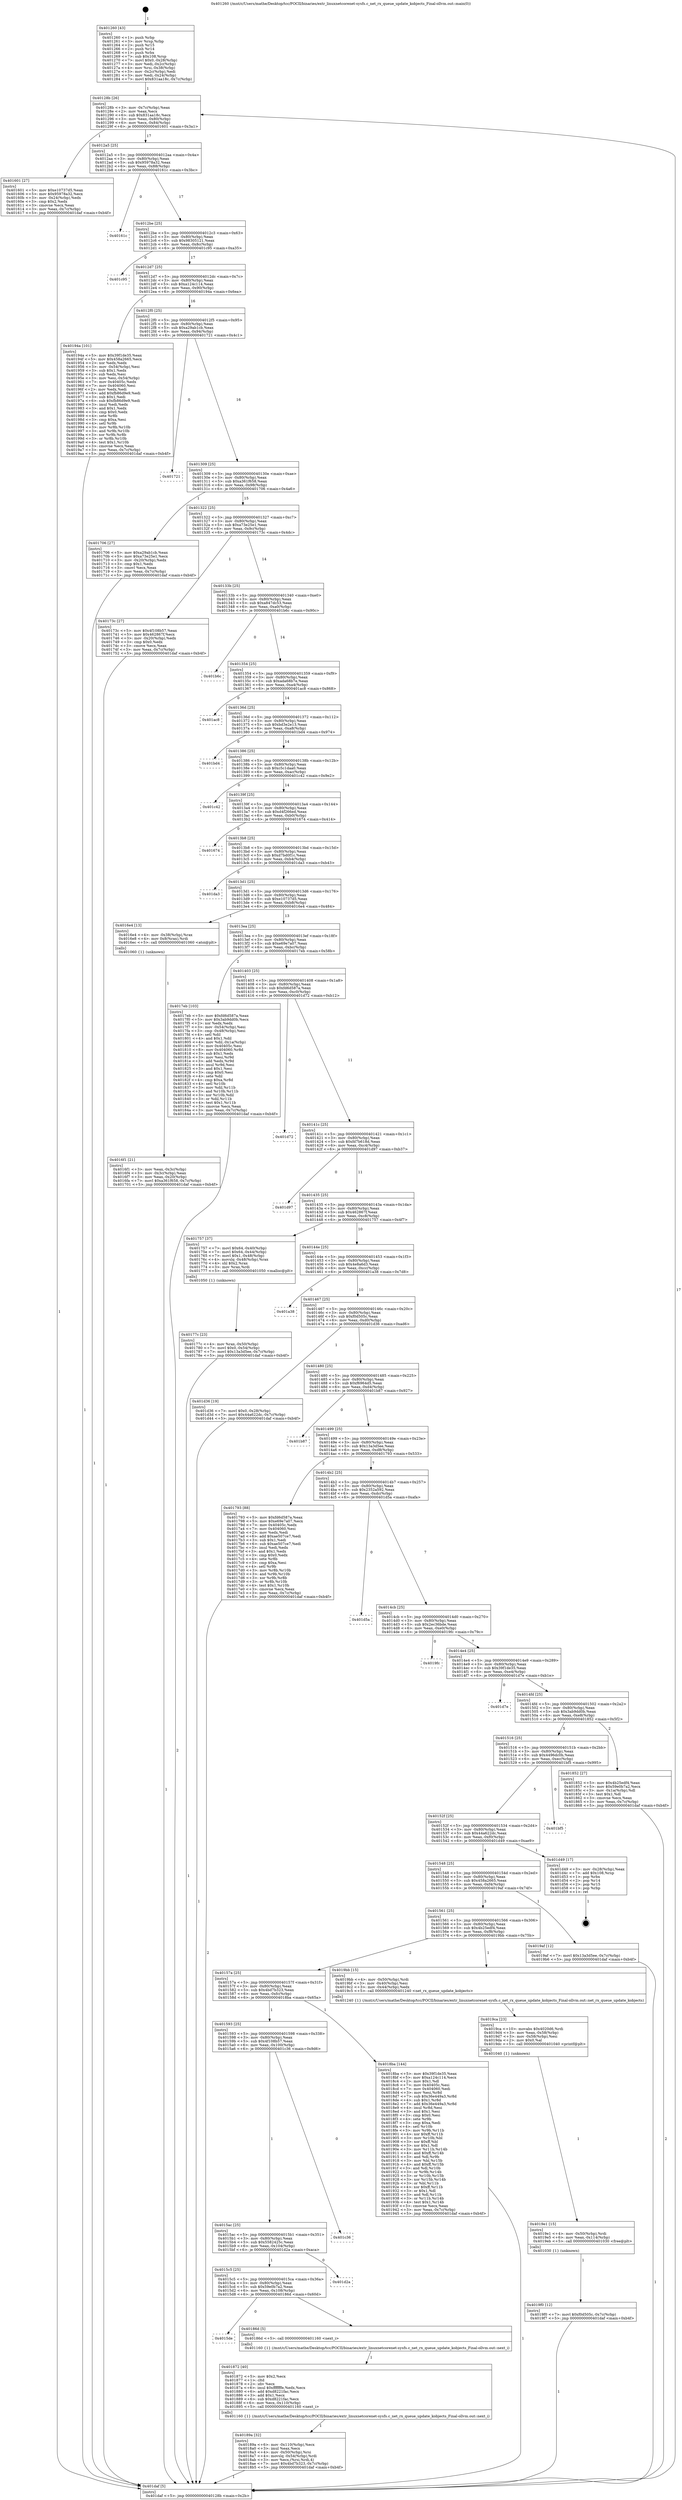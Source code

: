 digraph "0x401260" {
  label = "0x401260 (/mnt/c/Users/mathe/Desktop/tcc/POCII/binaries/extr_linuxnetcorenet-sysfs.c_net_rx_queue_update_kobjects_Final-ollvm.out::main(0))"
  labelloc = "t"
  node[shape=record]

  Entry [label="",width=0.3,height=0.3,shape=circle,fillcolor=black,style=filled]
  "0x40128b" [label="{
     0x40128b [26]\l
     | [instrs]\l
     &nbsp;&nbsp;0x40128b \<+3\>: mov -0x7c(%rbp),%eax\l
     &nbsp;&nbsp;0x40128e \<+2\>: mov %eax,%ecx\l
     &nbsp;&nbsp;0x401290 \<+6\>: sub $0x831aa18c,%ecx\l
     &nbsp;&nbsp;0x401296 \<+3\>: mov %eax,-0x80(%rbp)\l
     &nbsp;&nbsp;0x401299 \<+6\>: mov %ecx,-0x84(%rbp)\l
     &nbsp;&nbsp;0x40129f \<+6\>: je 0000000000401601 \<main+0x3a1\>\l
  }"]
  "0x401601" [label="{
     0x401601 [27]\l
     | [instrs]\l
     &nbsp;&nbsp;0x401601 \<+5\>: mov $0xe10737d5,%eax\l
     &nbsp;&nbsp;0x401606 \<+5\>: mov $0x95978a32,%ecx\l
     &nbsp;&nbsp;0x40160b \<+3\>: mov -0x24(%rbp),%edx\l
     &nbsp;&nbsp;0x40160e \<+3\>: cmp $0x2,%edx\l
     &nbsp;&nbsp;0x401611 \<+3\>: cmovne %ecx,%eax\l
     &nbsp;&nbsp;0x401614 \<+3\>: mov %eax,-0x7c(%rbp)\l
     &nbsp;&nbsp;0x401617 \<+5\>: jmp 0000000000401daf \<main+0xb4f\>\l
  }"]
  "0x4012a5" [label="{
     0x4012a5 [25]\l
     | [instrs]\l
     &nbsp;&nbsp;0x4012a5 \<+5\>: jmp 00000000004012aa \<main+0x4a\>\l
     &nbsp;&nbsp;0x4012aa \<+3\>: mov -0x80(%rbp),%eax\l
     &nbsp;&nbsp;0x4012ad \<+5\>: sub $0x95978a32,%eax\l
     &nbsp;&nbsp;0x4012b2 \<+6\>: mov %eax,-0x88(%rbp)\l
     &nbsp;&nbsp;0x4012b8 \<+6\>: je 000000000040161c \<main+0x3bc\>\l
  }"]
  "0x401daf" [label="{
     0x401daf [5]\l
     | [instrs]\l
     &nbsp;&nbsp;0x401daf \<+5\>: jmp 000000000040128b \<main+0x2b\>\l
  }"]
  "0x401260" [label="{
     0x401260 [43]\l
     | [instrs]\l
     &nbsp;&nbsp;0x401260 \<+1\>: push %rbp\l
     &nbsp;&nbsp;0x401261 \<+3\>: mov %rsp,%rbp\l
     &nbsp;&nbsp;0x401264 \<+2\>: push %r15\l
     &nbsp;&nbsp;0x401266 \<+2\>: push %r14\l
     &nbsp;&nbsp;0x401268 \<+1\>: push %rbx\l
     &nbsp;&nbsp;0x401269 \<+7\>: sub $0x108,%rsp\l
     &nbsp;&nbsp;0x401270 \<+7\>: movl $0x0,-0x28(%rbp)\l
     &nbsp;&nbsp;0x401277 \<+3\>: mov %edi,-0x2c(%rbp)\l
     &nbsp;&nbsp;0x40127a \<+4\>: mov %rsi,-0x38(%rbp)\l
     &nbsp;&nbsp;0x40127e \<+3\>: mov -0x2c(%rbp),%edi\l
     &nbsp;&nbsp;0x401281 \<+3\>: mov %edi,-0x24(%rbp)\l
     &nbsp;&nbsp;0x401284 \<+7\>: movl $0x831aa18c,-0x7c(%rbp)\l
  }"]
  Exit [label="",width=0.3,height=0.3,shape=circle,fillcolor=black,style=filled,peripheries=2]
  "0x40161c" [label="{
     0x40161c\l
  }", style=dashed]
  "0x4012be" [label="{
     0x4012be [25]\l
     | [instrs]\l
     &nbsp;&nbsp;0x4012be \<+5\>: jmp 00000000004012c3 \<main+0x63\>\l
     &nbsp;&nbsp;0x4012c3 \<+3\>: mov -0x80(%rbp),%eax\l
     &nbsp;&nbsp;0x4012c6 \<+5\>: sub $0x98305121,%eax\l
     &nbsp;&nbsp;0x4012cb \<+6\>: mov %eax,-0x8c(%rbp)\l
     &nbsp;&nbsp;0x4012d1 \<+6\>: je 0000000000401c95 \<main+0xa35\>\l
  }"]
  "0x4019f0" [label="{
     0x4019f0 [12]\l
     | [instrs]\l
     &nbsp;&nbsp;0x4019f0 \<+7\>: movl $0xf0d505c,-0x7c(%rbp)\l
     &nbsp;&nbsp;0x4019f7 \<+5\>: jmp 0000000000401daf \<main+0xb4f\>\l
  }"]
  "0x401c95" [label="{
     0x401c95\l
  }", style=dashed]
  "0x4012d7" [label="{
     0x4012d7 [25]\l
     | [instrs]\l
     &nbsp;&nbsp;0x4012d7 \<+5\>: jmp 00000000004012dc \<main+0x7c\>\l
     &nbsp;&nbsp;0x4012dc \<+3\>: mov -0x80(%rbp),%eax\l
     &nbsp;&nbsp;0x4012df \<+5\>: sub $0xa124c114,%eax\l
     &nbsp;&nbsp;0x4012e4 \<+6\>: mov %eax,-0x90(%rbp)\l
     &nbsp;&nbsp;0x4012ea \<+6\>: je 000000000040194a \<main+0x6ea\>\l
  }"]
  "0x4019e1" [label="{
     0x4019e1 [15]\l
     | [instrs]\l
     &nbsp;&nbsp;0x4019e1 \<+4\>: mov -0x50(%rbp),%rdi\l
     &nbsp;&nbsp;0x4019e5 \<+6\>: mov %eax,-0x114(%rbp)\l
     &nbsp;&nbsp;0x4019eb \<+5\>: call 0000000000401030 \<free@plt\>\l
     | [calls]\l
     &nbsp;&nbsp;0x401030 \{1\} (unknown)\l
  }"]
  "0x40194a" [label="{
     0x40194a [101]\l
     | [instrs]\l
     &nbsp;&nbsp;0x40194a \<+5\>: mov $0x39f1de35,%eax\l
     &nbsp;&nbsp;0x40194f \<+5\>: mov $0x458a2665,%ecx\l
     &nbsp;&nbsp;0x401954 \<+2\>: xor %edx,%edx\l
     &nbsp;&nbsp;0x401956 \<+3\>: mov -0x54(%rbp),%esi\l
     &nbsp;&nbsp;0x401959 \<+3\>: sub $0x1,%edx\l
     &nbsp;&nbsp;0x40195c \<+2\>: sub %edx,%esi\l
     &nbsp;&nbsp;0x40195e \<+3\>: mov %esi,-0x54(%rbp)\l
     &nbsp;&nbsp;0x401961 \<+7\>: mov 0x40405c,%edx\l
     &nbsp;&nbsp;0x401968 \<+7\>: mov 0x404060,%esi\l
     &nbsp;&nbsp;0x40196f \<+2\>: mov %edx,%edi\l
     &nbsp;&nbsp;0x401971 \<+6\>: add $0xfb86d9e9,%edi\l
     &nbsp;&nbsp;0x401977 \<+3\>: sub $0x1,%edi\l
     &nbsp;&nbsp;0x40197a \<+6\>: sub $0xfb86d9e9,%edi\l
     &nbsp;&nbsp;0x401980 \<+3\>: imul %edi,%edx\l
     &nbsp;&nbsp;0x401983 \<+3\>: and $0x1,%edx\l
     &nbsp;&nbsp;0x401986 \<+3\>: cmp $0x0,%edx\l
     &nbsp;&nbsp;0x401989 \<+4\>: sete %r8b\l
     &nbsp;&nbsp;0x40198d \<+3\>: cmp $0xa,%esi\l
     &nbsp;&nbsp;0x401990 \<+4\>: setl %r9b\l
     &nbsp;&nbsp;0x401994 \<+3\>: mov %r8b,%r10b\l
     &nbsp;&nbsp;0x401997 \<+3\>: and %r9b,%r10b\l
     &nbsp;&nbsp;0x40199a \<+3\>: xor %r9b,%r8b\l
     &nbsp;&nbsp;0x40199d \<+3\>: or %r8b,%r10b\l
     &nbsp;&nbsp;0x4019a0 \<+4\>: test $0x1,%r10b\l
     &nbsp;&nbsp;0x4019a4 \<+3\>: cmovne %ecx,%eax\l
     &nbsp;&nbsp;0x4019a7 \<+3\>: mov %eax,-0x7c(%rbp)\l
     &nbsp;&nbsp;0x4019aa \<+5\>: jmp 0000000000401daf \<main+0xb4f\>\l
  }"]
  "0x4012f0" [label="{
     0x4012f0 [25]\l
     | [instrs]\l
     &nbsp;&nbsp;0x4012f0 \<+5\>: jmp 00000000004012f5 \<main+0x95\>\l
     &nbsp;&nbsp;0x4012f5 \<+3\>: mov -0x80(%rbp),%eax\l
     &nbsp;&nbsp;0x4012f8 \<+5\>: sub $0xa29ab1cb,%eax\l
     &nbsp;&nbsp;0x4012fd \<+6\>: mov %eax,-0x94(%rbp)\l
     &nbsp;&nbsp;0x401303 \<+6\>: je 0000000000401721 \<main+0x4c1\>\l
  }"]
  "0x4019ca" [label="{
     0x4019ca [23]\l
     | [instrs]\l
     &nbsp;&nbsp;0x4019ca \<+10\>: movabs $0x4020d6,%rdi\l
     &nbsp;&nbsp;0x4019d4 \<+3\>: mov %eax,-0x58(%rbp)\l
     &nbsp;&nbsp;0x4019d7 \<+3\>: mov -0x58(%rbp),%esi\l
     &nbsp;&nbsp;0x4019da \<+2\>: mov $0x0,%al\l
     &nbsp;&nbsp;0x4019dc \<+5\>: call 0000000000401040 \<printf@plt\>\l
     | [calls]\l
     &nbsp;&nbsp;0x401040 \{1\} (unknown)\l
  }"]
  "0x401721" [label="{
     0x401721\l
  }", style=dashed]
  "0x401309" [label="{
     0x401309 [25]\l
     | [instrs]\l
     &nbsp;&nbsp;0x401309 \<+5\>: jmp 000000000040130e \<main+0xae\>\l
     &nbsp;&nbsp;0x40130e \<+3\>: mov -0x80(%rbp),%eax\l
     &nbsp;&nbsp;0x401311 \<+5\>: sub $0xa361f658,%eax\l
     &nbsp;&nbsp;0x401316 \<+6\>: mov %eax,-0x98(%rbp)\l
     &nbsp;&nbsp;0x40131c \<+6\>: je 0000000000401706 \<main+0x4a6\>\l
  }"]
  "0x40189a" [label="{
     0x40189a [32]\l
     | [instrs]\l
     &nbsp;&nbsp;0x40189a \<+6\>: mov -0x110(%rbp),%ecx\l
     &nbsp;&nbsp;0x4018a0 \<+3\>: imul %eax,%ecx\l
     &nbsp;&nbsp;0x4018a3 \<+4\>: mov -0x50(%rbp),%rsi\l
     &nbsp;&nbsp;0x4018a7 \<+4\>: movslq -0x54(%rbp),%rdi\l
     &nbsp;&nbsp;0x4018ab \<+3\>: mov %ecx,(%rsi,%rdi,4)\l
     &nbsp;&nbsp;0x4018ae \<+7\>: movl $0x4bd7b323,-0x7c(%rbp)\l
     &nbsp;&nbsp;0x4018b5 \<+5\>: jmp 0000000000401daf \<main+0xb4f\>\l
  }"]
  "0x401706" [label="{
     0x401706 [27]\l
     | [instrs]\l
     &nbsp;&nbsp;0x401706 \<+5\>: mov $0xa29ab1cb,%eax\l
     &nbsp;&nbsp;0x40170b \<+5\>: mov $0xa73e25e1,%ecx\l
     &nbsp;&nbsp;0x401710 \<+3\>: mov -0x20(%rbp),%edx\l
     &nbsp;&nbsp;0x401713 \<+3\>: cmp $0x1,%edx\l
     &nbsp;&nbsp;0x401716 \<+3\>: cmovl %ecx,%eax\l
     &nbsp;&nbsp;0x401719 \<+3\>: mov %eax,-0x7c(%rbp)\l
     &nbsp;&nbsp;0x40171c \<+5\>: jmp 0000000000401daf \<main+0xb4f\>\l
  }"]
  "0x401322" [label="{
     0x401322 [25]\l
     | [instrs]\l
     &nbsp;&nbsp;0x401322 \<+5\>: jmp 0000000000401327 \<main+0xc7\>\l
     &nbsp;&nbsp;0x401327 \<+3\>: mov -0x80(%rbp),%eax\l
     &nbsp;&nbsp;0x40132a \<+5\>: sub $0xa73e25e1,%eax\l
     &nbsp;&nbsp;0x40132f \<+6\>: mov %eax,-0x9c(%rbp)\l
     &nbsp;&nbsp;0x401335 \<+6\>: je 000000000040173c \<main+0x4dc\>\l
  }"]
  "0x401872" [label="{
     0x401872 [40]\l
     | [instrs]\l
     &nbsp;&nbsp;0x401872 \<+5\>: mov $0x2,%ecx\l
     &nbsp;&nbsp;0x401877 \<+1\>: cltd\l
     &nbsp;&nbsp;0x401878 \<+2\>: idiv %ecx\l
     &nbsp;&nbsp;0x40187a \<+6\>: imul $0xfffffffe,%edx,%ecx\l
     &nbsp;&nbsp;0x401880 \<+6\>: add $0xd8221fac,%ecx\l
     &nbsp;&nbsp;0x401886 \<+3\>: add $0x1,%ecx\l
     &nbsp;&nbsp;0x401889 \<+6\>: sub $0xd8221fac,%ecx\l
     &nbsp;&nbsp;0x40188f \<+6\>: mov %ecx,-0x110(%rbp)\l
     &nbsp;&nbsp;0x401895 \<+5\>: call 0000000000401160 \<next_i\>\l
     | [calls]\l
     &nbsp;&nbsp;0x401160 \{1\} (/mnt/c/Users/mathe/Desktop/tcc/POCII/binaries/extr_linuxnetcorenet-sysfs.c_net_rx_queue_update_kobjects_Final-ollvm.out::next_i)\l
  }"]
  "0x40173c" [label="{
     0x40173c [27]\l
     | [instrs]\l
     &nbsp;&nbsp;0x40173c \<+5\>: mov $0x4f108b57,%eax\l
     &nbsp;&nbsp;0x401741 \<+5\>: mov $0x462867f,%ecx\l
     &nbsp;&nbsp;0x401746 \<+3\>: mov -0x20(%rbp),%edx\l
     &nbsp;&nbsp;0x401749 \<+3\>: cmp $0x0,%edx\l
     &nbsp;&nbsp;0x40174c \<+3\>: cmove %ecx,%eax\l
     &nbsp;&nbsp;0x40174f \<+3\>: mov %eax,-0x7c(%rbp)\l
     &nbsp;&nbsp;0x401752 \<+5\>: jmp 0000000000401daf \<main+0xb4f\>\l
  }"]
  "0x40133b" [label="{
     0x40133b [25]\l
     | [instrs]\l
     &nbsp;&nbsp;0x40133b \<+5\>: jmp 0000000000401340 \<main+0xe0\>\l
     &nbsp;&nbsp;0x401340 \<+3\>: mov -0x80(%rbp),%eax\l
     &nbsp;&nbsp;0x401343 \<+5\>: sub $0xa847dc53,%eax\l
     &nbsp;&nbsp;0x401348 \<+6\>: mov %eax,-0xa0(%rbp)\l
     &nbsp;&nbsp;0x40134e \<+6\>: je 0000000000401b6c \<main+0x90c\>\l
  }"]
  "0x4015de" [label="{
     0x4015de\l
  }", style=dashed]
  "0x401b6c" [label="{
     0x401b6c\l
  }", style=dashed]
  "0x401354" [label="{
     0x401354 [25]\l
     | [instrs]\l
     &nbsp;&nbsp;0x401354 \<+5\>: jmp 0000000000401359 \<main+0xf9\>\l
     &nbsp;&nbsp;0x401359 \<+3\>: mov -0x80(%rbp),%eax\l
     &nbsp;&nbsp;0x40135c \<+5\>: sub $0xada68b7e,%eax\l
     &nbsp;&nbsp;0x401361 \<+6\>: mov %eax,-0xa4(%rbp)\l
     &nbsp;&nbsp;0x401367 \<+6\>: je 0000000000401ac8 \<main+0x868\>\l
  }"]
  "0x40186d" [label="{
     0x40186d [5]\l
     | [instrs]\l
     &nbsp;&nbsp;0x40186d \<+5\>: call 0000000000401160 \<next_i\>\l
     | [calls]\l
     &nbsp;&nbsp;0x401160 \{1\} (/mnt/c/Users/mathe/Desktop/tcc/POCII/binaries/extr_linuxnetcorenet-sysfs.c_net_rx_queue_update_kobjects_Final-ollvm.out::next_i)\l
  }"]
  "0x401ac8" [label="{
     0x401ac8\l
  }", style=dashed]
  "0x40136d" [label="{
     0x40136d [25]\l
     | [instrs]\l
     &nbsp;&nbsp;0x40136d \<+5\>: jmp 0000000000401372 \<main+0x112\>\l
     &nbsp;&nbsp;0x401372 \<+3\>: mov -0x80(%rbp),%eax\l
     &nbsp;&nbsp;0x401375 \<+5\>: sub $0xbd3e2e13,%eax\l
     &nbsp;&nbsp;0x40137a \<+6\>: mov %eax,-0xa8(%rbp)\l
     &nbsp;&nbsp;0x401380 \<+6\>: je 0000000000401bd4 \<main+0x974\>\l
  }"]
  "0x4015c5" [label="{
     0x4015c5 [25]\l
     | [instrs]\l
     &nbsp;&nbsp;0x4015c5 \<+5\>: jmp 00000000004015ca \<main+0x36a\>\l
     &nbsp;&nbsp;0x4015ca \<+3\>: mov -0x80(%rbp),%eax\l
     &nbsp;&nbsp;0x4015cd \<+5\>: sub $0x59e0b7a2,%eax\l
     &nbsp;&nbsp;0x4015d2 \<+6\>: mov %eax,-0x108(%rbp)\l
     &nbsp;&nbsp;0x4015d8 \<+6\>: je 000000000040186d \<main+0x60d\>\l
  }"]
  "0x401bd4" [label="{
     0x401bd4\l
  }", style=dashed]
  "0x401386" [label="{
     0x401386 [25]\l
     | [instrs]\l
     &nbsp;&nbsp;0x401386 \<+5\>: jmp 000000000040138b \<main+0x12b\>\l
     &nbsp;&nbsp;0x40138b \<+3\>: mov -0x80(%rbp),%eax\l
     &nbsp;&nbsp;0x40138e \<+5\>: sub $0xc5c1daa0,%eax\l
     &nbsp;&nbsp;0x401393 \<+6\>: mov %eax,-0xac(%rbp)\l
     &nbsp;&nbsp;0x401399 \<+6\>: je 0000000000401c42 \<main+0x9e2\>\l
  }"]
  "0x401d2a" [label="{
     0x401d2a\l
  }", style=dashed]
  "0x401c42" [label="{
     0x401c42\l
  }", style=dashed]
  "0x40139f" [label="{
     0x40139f [25]\l
     | [instrs]\l
     &nbsp;&nbsp;0x40139f \<+5\>: jmp 00000000004013a4 \<main+0x144\>\l
     &nbsp;&nbsp;0x4013a4 \<+3\>: mov -0x80(%rbp),%eax\l
     &nbsp;&nbsp;0x4013a7 \<+5\>: sub $0xd4f266ed,%eax\l
     &nbsp;&nbsp;0x4013ac \<+6\>: mov %eax,-0xb0(%rbp)\l
     &nbsp;&nbsp;0x4013b2 \<+6\>: je 0000000000401674 \<main+0x414\>\l
  }"]
  "0x4015ac" [label="{
     0x4015ac [25]\l
     | [instrs]\l
     &nbsp;&nbsp;0x4015ac \<+5\>: jmp 00000000004015b1 \<main+0x351\>\l
     &nbsp;&nbsp;0x4015b1 \<+3\>: mov -0x80(%rbp),%eax\l
     &nbsp;&nbsp;0x4015b4 \<+5\>: sub $0x5582425c,%eax\l
     &nbsp;&nbsp;0x4015b9 \<+6\>: mov %eax,-0x104(%rbp)\l
     &nbsp;&nbsp;0x4015bf \<+6\>: je 0000000000401d2a \<main+0xaca\>\l
  }"]
  "0x401674" [label="{
     0x401674\l
  }", style=dashed]
  "0x4013b8" [label="{
     0x4013b8 [25]\l
     | [instrs]\l
     &nbsp;&nbsp;0x4013b8 \<+5\>: jmp 00000000004013bd \<main+0x15d\>\l
     &nbsp;&nbsp;0x4013bd \<+3\>: mov -0x80(%rbp),%eax\l
     &nbsp;&nbsp;0x4013c0 \<+5\>: sub $0xd7bd0f1c,%eax\l
     &nbsp;&nbsp;0x4013c5 \<+6\>: mov %eax,-0xb4(%rbp)\l
     &nbsp;&nbsp;0x4013cb \<+6\>: je 0000000000401da3 \<main+0xb43\>\l
  }"]
  "0x401c36" [label="{
     0x401c36\l
  }", style=dashed]
  "0x401da3" [label="{
     0x401da3\l
  }", style=dashed]
  "0x4013d1" [label="{
     0x4013d1 [25]\l
     | [instrs]\l
     &nbsp;&nbsp;0x4013d1 \<+5\>: jmp 00000000004013d6 \<main+0x176\>\l
     &nbsp;&nbsp;0x4013d6 \<+3\>: mov -0x80(%rbp),%eax\l
     &nbsp;&nbsp;0x4013d9 \<+5\>: sub $0xe10737d5,%eax\l
     &nbsp;&nbsp;0x4013de \<+6\>: mov %eax,-0xb8(%rbp)\l
     &nbsp;&nbsp;0x4013e4 \<+6\>: je 00000000004016e4 \<main+0x484\>\l
  }"]
  "0x401593" [label="{
     0x401593 [25]\l
     | [instrs]\l
     &nbsp;&nbsp;0x401593 \<+5\>: jmp 0000000000401598 \<main+0x338\>\l
     &nbsp;&nbsp;0x401598 \<+3\>: mov -0x80(%rbp),%eax\l
     &nbsp;&nbsp;0x40159b \<+5\>: sub $0x4f108b57,%eax\l
     &nbsp;&nbsp;0x4015a0 \<+6\>: mov %eax,-0x100(%rbp)\l
     &nbsp;&nbsp;0x4015a6 \<+6\>: je 0000000000401c36 \<main+0x9d6\>\l
  }"]
  "0x4016e4" [label="{
     0x4016e4 [13]\l
     | [instrs]\l
     &nbsp;&nbsp;0x4016e4 \<+4\>: mov -0x38(%rbp),%rax\l
     &nbsp;&nbsp;0x4016e8 \<+4\>: mov 0x8(%rax),%rdi\l
     &nbsp;&nbsp;0x4016ec \<+5\>: call 0000000000401060 \<atoi@plt\>\l
     | [calls]\l
     &nbsp;&nbsp;0x401060 \{1\} (unknown)\l
  }"]
  "0x4013ea" [label="{
     0x4013ea [25]\l
     | [instrs]\l
     &nbsp;&nbsp;0x4013ea \<+5\>: jmp 00000000004013ef \<main+0x18f\>\l
     &nbsp;&nbsp;0x4013ef \<+3\>: mov -0x80(%rbp),%eax\l
     &nbsp;&nbsp;0x4013f2 \<+5\>: sub $0xe69e7a07,%eax\l
     &nbsp;&nbsp;0x4013f7 \<+6\>: mov %eax,-0xbc(%rbp)\l
     &nbsp;&nbsp;0x4013fd \<+6\>: je 00000000004017eb \<main+0x58b\>\l
  }"]
  "0x4016f1" [label="{
     0x4016f1 [21]\l
     | [instrs]\l
     &nbsp;&nbsp;0x4016f1 \<+3\>: mov %eax,-0x3c(%rbp)\l
     &nbsp;&nbsp;0x4016f4 \<+3\>: mov -0x3c(%rbp),%eax\l
     &nbsp;&nbsp;0x4016f7 \<+3\>: mov %eax,-0x20(%rbp)\l
     &nbsp;&nbsp;0x4016fa \<+7\>: movl $0xa361f658,-0x7c(%rbp)\l
     &nbsp;&nbsp;0x401701 \<+5\>: jmp 0000000000401daf \<main+0xb4f\>\l
  }"]
  "0x4018ba" [label="{
     0x4018ba [144]\l
     | [instrs]\l
     &nbsp;&nbsp;0x4018ba \<+5\>: mov $0x39f1de35,%eax\l
     &nbsp;&nbsp;0x4018bf \<+5\>: mov $0xa124c114,%ecx\l
     &nbsp;&nbsp;0x4018c4 \<+2\>: mov $0x1,%dl\l
     &nbsp;&nbsp;0x4018c6 \<+7\>: mov 0x40405c,%esi\l
     &nbsp;&nbsp;0x4018cd \<+7\>: mov 0x404060,%edi\l
     &nbsp;&nbsp;0x4018d4 \<+3\>: mov %esi,%r8d\l
     &nbsp;&nbsp;0x4018d7 \<+7\>: sub $0x36e449a3,%r8d\l
     &nbsp;&nbsp;0x4018de \<+4\>: sub $0x1,%r8d\l
     &nbsp;&nbsp;0x4018e2 \<+7\>: add $0x36e449a3,%r8d\l
     &nbsp;&nbsp;0x4018e9 \<+4\>: imul %r8d,%esi\l
     &nbsp;&nbsp;0x4018ed \<+3\>: and $0x1,%esi\l
     &nbsp;&nbsp;0x4018f0 \<+3\>: cmp $0x0,%esi\l
     &nbsp;&nbsp;0x4018f3 \<+4\>: sete %r9b\l
     &nbsp;&nbsp;0x4018f7 \<+3\>: cmp $0xa,%edi\l
     &nbsp;&nbsp;0x4018fa \<+4\>: setl %r10b\l
     &nbsp;&nbsp;0x4018fe \<+3\>: mov %r9b,%r11b\l
     &nbsp;&nbsp;0x401901 \<+4\>: xor $0xff,%r11b\l
     &nbsp;&nbsp;0x401905 \<+3\>: mov %r10b,%bl\l
     &nbsp;&nbsp;0x401908 \<+3\>: xor $0xff,%bl\l
     &nbsp;&nbsp;0x40190b \<+3\>: xor $0x1,%dl\l
     &nbsp;&nbsp;0x40190e \<+3\>: mov %r11b,%r14b\l
     &nbsp;&nbsp;0x401911 \<+4\>: and $0xff,%r14b\l
     &nbsp;&nbsp;0x401915 \<+3\>: and %dl,%r9b\l
     &nbsp;&nbsp;0x401918 \<+3\>: mov %bl,%r15b\l
     &nbsp;&nbsp;0x40191b \<+4\>: and $0xff,%r15b\l
     &nbsp;&nbsp;0x40191f \<+3\>: and %dl,%r10b\l
     &nbsp;&nbsp;0x401922 \<+3\>: or %r9b,%r14b\l
     &nbsp;&nbsp;0x401925 \<+3\>: or %r10b,%r15b\l
     &nbsp;&nbsp;0x401928 \<+3\>: xor %r15b,%r14b\l
     &nbsp;&nbsp;0x40192b \<+3\>: or %bl,%r11b\l
     &nbsp;&nbsp;0x40192e \<+4\>: xor $0xff,%r11b\l
     &nbsp;&nbsp;0x401932 \<+3\>: or $0x1,%dl\l
     &nbsp;&nbsp;0x401935 \<+3\>: and %dl,%r11b\l
     &nbsp;&nbsp;0x401938 \<+3\>: or %r11b,%r14b\l
     &nbsp;&nbsp;0x40193b \<+4\>: test $0x1,%r14b\l
     &nbsp;&nbsp;0x40193f \<+3\>: cmovne %ecx,%eax\l
     &nbsp;&nbsp;0x401942 \<+3\>: mov %eax,-0x7c(%rbp)\l
     &nbsp;&nbsp;0x401945 \<+5\>: jmp 0000000000401daf \<main+0xb4f\>\l
  }"]
  "0x4017eb" [label="{
     0x4017eb [103]\l
     | [instrs]\l
     &nbsp;&nbsp;0x4017eb \<+5\>: mov $0xfd6d587a,%eax\l
     &nbsp;&nbsp;0x4017f0 \<+5\>: mov $0x3ab9dd0b,%ecx\l
     &nbsp;&nbsp;0x4017f5 \<+2\>: xor %edx,%edx\l
     &nbsp;&nbsp;0x4017f7 \<+3\>: mov -0x54(%rbp),%esi\l
     &nbsp;&nbsp;0x4017fa \<+3\>: cmp -0x48(%rbp),%esi\l
     &nbsp;&nbsp;0x4017fd \<+4\>: setl %dil\l
     &nbsp;&nbsp;0x401801 \<+4\>: and $0x1,%dil\l
     &nbsp;&nbsp;0x401805 \<+4\>: mov %dil,-0x1a(%rbp)\l
     &nbsp;&nbsp;0x401809 \<+7\>: mov 0x40405c,%esi\l
     &nbsp;&nbsp;0x401810 \<+8\>: mov 0x404060,%r8d\l
     &nbsp;&nbsp;0x401818 \<+3\>: sub $0x1,%edx\l
     &nbsp;&nbsp;0x40181b \<+3\>: mov %esi,%r9d\l
     &nbsp;&nbsp;0x40181e \<+3\>: add %edx,%r9d\l
     &nbsp;&nbsp;0x401821 \<+4\>: imul %r9d,%esi\l
     &nbsp;&nbsp;0x401825 \<+3\>: and $0x1,%esi\l
     &nbsp;&nbsp;0x401828 \<+3\>: cmp $0x0,%esi\l
     &nbsp;&nbsp;0x40182b \<+4\>: sete %dil\l
     &nbsp;&nbsp;0x40182f \<+4\>: cmp $0xa,%r8d\l
     &nbsp;&nbsp;0x401833 \<+4\>: setl %r10b\l
     &nbsp;&nbsp;0x401837 \<+3\>: mov %dil,%r11b\l
     &nbsp;&nbsp;0x40183a \<+3\>: and %r10b,%r11b\l
     &nbsp;&nbsp;0x40183d \<+3\>: xor %r10b,%dil\l
     &nbsp;&nbsp;0x401840 \<+3\>: or %dil,%r11b\l
     &nbsp;&nbsp;0x401843 \<+4\>: test $0x1,%r11b\l
     &nbsp;&nbsp;0x401847 \<+3\>: cmovne %ecx,%eax\l
     &nbsp;&nbsp;0x40184a \<+3\>: mov %eax,-0x7c(%rbp)\l
     &nbsp;&nbsp;0x40184d \<+5\>: jmp 0000000000401daf \<main+0xb4f\>\l
  }"]
  "0x401403" [label="{
     0x401403 [25]\l
     | [instrs]\l
     &nbsp;&nbsp;0x401403 \<+5\>: jmp 0000000000401408 \<main+0x1a8\>\l
     &nbsp;&nbsp;0x401408 \<+3\>: mov -0x80(%rbp),%eax\l
     &nbsp;&nbsp;0x40140b \<+5\>: sub $0xfd6d587a,%eax\l
     &nbsp;&nbsp;0x401410 \<+6\>: mov %eax,-0xc0(%rbp)\l
     &nbsp;&nbsp;0x401416 \<+6\>: je 0000000000401d72 \<main+0xb12\>\l
  }"]
  "0x40157a" [label="{
     0x40157a [25]\l
     | [instrs]\l
     &nbsp;&nbsp;0x40157a \<+5\>: jmp 000000000040157f \<main+0x31f\>\l
     &nbsp;&nbsp;0x40157f \<+3\>: mov -0x80(%rbp),%eax\l
     &nbsp;&nbsp;0x401582 \<+5\>: sub $0x4bd7b323,%eax\l
     &nbsp;&nbsp;0x401587 \<+6\>: mov %eax,-0xfc(%rbp)\l
     &nbsp;&nbsp;0x40158d \<+6\>: je 00000000004018ba \<main+0x65a\>\l
  }"]
  "0x401d72" [label="{
     0x401d72\l
  }", style=dashed]
  "0x40141c" [label="{
     0x40141c [25]\l
     | [instrs]\l
     &nbsp;&nbsp;0x40141c \<+5\>: jmp 0000000000401421 \<main+0x1c1\>\l
     &nbsp;&nbsp;0x401421 \<+3\>: mov -0x80(%rbp),%eax\l
     &nbsp;&nbsp;0x401424 \<+5\>: sub $0xfd7b618d,%eax\l
     &nbsp;&nbsp;0x401429 \<+6\>: mov %eax,-0xc4(%rbp)\l
     &nbsp;&nbsp;0x40142f \<+6\>: je 0000000000401d97 \<main+0xb37\>\l
  }"]
  "0x4019bb" [label="{
     0x4019bb [15]\l
     | [instrs]\l
     &nbsp;&nbsp;0x4019bb \<+4\>: mov -0x50(%rbp),%rdi\l
     &nbsp;&nbsp;0x4019bf \<+3\>: mov -0x40(%rbp),%esi\l
     &nbsp;&nbsp;0x4019c2 \<+3\>: mov -0x44(%rbp),%edx\l
     &nbsp;&nbsp;0x4019c5 \<+5\>: call 0000000000401240 \<net_rx_queue_update_kobjects\>\l
     | [calls]\l
     &nbsp;&nbsp;0x401240 \{1\} (/mnt/c/Users/mathe/Desktop/tcc/POCII/binaries/extr_linuxnetcorenet-sysfs.c_net_rx_queue_update_kobjects_Final-ollvm.out::net_rx_queue_update_kobjects)\l
  }"]
  "0x401d97" [label="{
     0x401d97\l
  }", style=dashed]
  "0x401435" [label="{
     0x401435 [25]\l
     | [instrs]\l
     &nbsp;&nbsp;0x401435 \<+5\>: jmp 000000000040143a \<main+0x1da\>\l
     &nbsp;&nbsp;0x40143a \<+3\>: mov -0x80(%rbp),%eax\l
     &nbsp;&nbsp;0x40143d \<+5\>: sub $0x462867f,%eax\l
     &nbsp;&nbsp;0x401442 \<+6\>: mov %eax,-0xc8(%rbp)\l
     &nbsp;&nbsp;0x401448 \<+6\>: je 0000000000401757 \<main+0x4f7\>\l
  }"]
  "0x401561" [label="{
     0x401561 [25]\l
     | [instrs]\l
     &nbsp;&nbsp;0x401561 \<+5\>: jmp 0000000000401566 \<main+0x306\>\l
     &nbsp;&nbsp;0x401566 \<+3\>: mov -0x80(%rbp),%eax\l
     &nbsp;&nbsp;0x401569 \<+5\>: sub $0x4b25edf4,%eax\l
     &nbsp;&nbsp;0x40156e \<+6\>: mov %eax,-0xf8(%rbp)\l
     &nbsp;&nbsp;0x401574 \<+6\>: je 00000000004019bb \<main+0x75b\>\l
  }"]
  "0x401757" [label="{
     0x401757 [37]\l
     | [instrs]\l
     &nbsp;&nbsp;0x401757 \<+7\>: movl $0x64,-0x40(%rbp)\l
     &nbsp;&nbsp;0x40175e \<+7\>: movl $0x64,-0x44(%rbp)\l
     &nbsp;&nbsp;0x401765 \<+7\>: movl $0x1,-0x48(%rbp)\l
     &nbsp;&nbsp;0x40176c \<+4\>: movslq -0x48(%rbp),%rax\l
     &nbsp;&nbsp;0x401770 \<+4\>: shl $0x2,%rax\l
     &nbsp;&nbsp;0x401774 \<+3\>: mov %rax,%rdi\l
     &nbsp;&nbsp;0x401777 \<+5\>: call 0000000000401050 \<malloc@plt\>\l
     | [calls]\l
     &nbsp;&nbsp;0x401050 \{1\} (unknown)\l
  }"]
  "0x40144e" [label="{
     0x40144e [25]\l
     | [instrs]\l
     &nbsp;&nbsp;0x40144e \<+5\>: jmp 0000000000401453 \<main+0x1f3\>\l
     &nbsp;&nbsp;0x401453 \<+3\>: mov -0x80(%rbp),%eax\l
     &nbsp;&nbsp;0x401456 \<+5\>: sub $0x4e8a6d3,%eax\l
     &nbsp;&nbsp;0x40145b \<+6\>: mov %eax,-0xcc(%rbp)\l
     &nbsp;&nbsp;0x401461 \<+6\>: je 0000000000401a38 \<main+0x7d8\>\l
  }"]
  "0x40177c" [label="{
     0x40177c [23]\l
     | [instrs]\l
     &nbsp;&nbsp;0x40177c \<+4\>: mov %rax,-0x50(%rbp)\l
     &nbsp;&nbsp;0x401780 \<+7\>: movl $0x0,-0x54(%rbp)\l
     &nbsp;&nbsp;0x401787 \<+7\>: movl $0x13a3d5ee,-0x7c(%rbp)\l
     &nbsp;&nbsp;0x40178e \<+5\>: jmp 0000000000401daf \<main+0xb4f\>\l
  }"]
  "0x4019af" [label="{
     0x4019af [12]\l
     | [instrs]\l
     &nbsp;&nbsp;0x4019af \<+7\>: movl $0x13a3d5ee,-0x7c(%rbp)\l
     &nbsp;&nbsp;0x4019b6 \<+5\>: jmp 0000000000401daf \<main+0xb4f\>\l
  }"]
  "0x401a38" [label="{
     0x401a38\l
  }", style=dashed]
  "0x401467" [label="{
     0x401467 [25]\l
     | [instrs]\l
     &nbsp;&nbsp;0x401467 \<+5\>: jmp 000000000040146c \<main+0x20c\>\l
     &nbsp;&nbsp;0x40146c \<+3\>: mov -0x80(%rbp),%eax\l
     &nbsp;&nbsp;0x40146f \<+5\>: sub $0xf0d505c,%eax\l
     &nbsp;&nbsp;0x401474 \<+6\>: mov %eax,-0xd0(%rbp)\l
     &nbsp;&nbsp;0x40147a \<+6\>: je 0000000000401d36 \<main+0xad6\>\l
  }"]
  "0x401548" [label="{
     0x401548 [25]\l
     | [instrs]\l
     &nbsp;&nbsp;0x401548 \<+5\>: jmp 000000000040154d \<main+0x2ed\>\l
     &nbsp;&nbsp;0x40154d \<+3\>: mov -0x80(%rbp),%eax\l
     &nbsp;&nbsp;0x401550 \<+5\>: sub $0x458a2665,%eax\l
     &nbsp;&nbsp;0x401555 \<+6\>: mov %eax,-0xf4(%rbp)\l
     &nbsp;&nbsp;0x40155b \<+6\>: je 00000000004019af \<main+0x74f\>\l
  }"]
  "0x401d36" [label="{
     0x401d36 [19]\l
     | [instrs]\l
     &nbsp;&nbsp;0x401d36 \<+7\>: movl $0x0,-0x28(%rbp)\l
     &nbsp;&nbsp;0x401d3d \<+7\>: movl $0x44a622dc,-0x7c(%rbp)\l
     &nbsp;&nbsp;0x401d44 \<+5\>: jmp 0000000000401daf \<main+0xb4f\>\l
  }"]
  "0x401480" [label="{
     0x401480 [25]\l
     | [instrs]\l
     &nbsp;&nbsp;0x401480 \<+5\>: jmp 0000000000401485 \<main+0x225\>\l
     &nbsp;&nbsp;0x401485 \<+3\>: mov -0x80(%rbp),%eax\l
     &nbsp;&nbsp;0x401488 \<+5\>: sub $0xf6964d5,%eax\l
     &nbsp;&nbsp;0x40148d \<+6\>: mov %eax,-0xd4(%rbp)\l
     &nbsp;&nbsp;0x401493 \<+6\>: je 0000000000401b87 \<main+0x927\>\l
  }"]
  "0x401d49" [label="{
     0x401d49 [17]\l
     | [instrs]\l
     &nbsp;&nbsp;0x401d49 \<+3\>: mov -0x28(%rbp),%eax\l
     &nbsp;&nbsp;0x401d4c \<+7\>: add $0x108,%rsp\l
     &nbsp;&nbsp;0x401d53 \<+1\>: pop %rbx\l
     &nbsp;&nbsp;0x401d54 \<+2\>: pop %r14\l
     &nbsp;&nbsp;0x401d56 \<+2\>: pop %r15\l
     &nbsp;&nbsp;0x401d58 \<+1\>: pop %rbp\l
     &nbsp;&nbsp;0x401d59 \<+1\>: ret\l
  }"]
  "0x401b87" [label="{
     0x401b87\l
  }", style=dashed]
  "0x401499" [label="{
     0x401499 [25]\l
     | [instrs]\l
     &nbsp;&nbsp;0x401499 \<+5\>: jmp 000000000040149e \<main+0x23e\>\l
     &nbsp;&nbsp;0x40149e \<+3\>: mov -0x80(%rbp),%eax\l
     &nbsp;&nbsp;0x4014a1 \<+5\>: sub $0x13a3d5ee,%eax\l
     &nbsp;&nbsp;0x4014a6 \<+6\>: mov %eax,-0xd8(%rbp)\l
     &nbsp;&nbsp;0x4014ac \<+6\>: je 0000000000401793 \<main+0x533\>\l
  }"]
  "0x40152f" [label="{
     0x40152f [25]\l
     | [instrs]\l
     &nbsp;&nbsp;0x40152f \<+5\>: jmp 0000000000401534 \<main+0x2d4\>\l
     &nbsp;&nbsp;0x401534 \<+3\>: mov -0x80(%rbp),%eax\l
     &nbsp;&nbsp;0x401537 \<+5\>: sub $0x44a622dc,%eax\l
     &nbsp;&nbsp;0x40153c \<+6\>: mov %eax,-0xf0(%rbp)\l
     &nbsp;&nbsp;0x401542 \<+6\>: je 0000000000401d49 \<main+0xae9\>\l
  }"]
  "0x401793" [label="{
     0x401793 [88]\l
     | [instrs]\l
     &nbsp;&nbsp;0x401793 \<+5\>: mov $0xfd6d587a,%eax\l
     &nbsp;&nbsp;0x401798 \<+5\>: mov $0xe69e7a07,%ecx\l
     &nbsp;&nbsp;0x40179d \<+7\>: mov 0x40405c,%edx\l
     &nbsp;&nbsp;0x4017a4 \<+7\>: mov 0x404060,%esi\l
     &nbsp;&nbsp;0x4017ab \<+2\>: mov %edx,%edi\l
     &nbsp;&nbsp;0x4017ad \<+6\>: add $0xae507ce7,%edi\l
     &nbsp;&nbsp;0x4017b3 \<+3\>: sub $0x1,%edi\l
     &nbsp;&nbsp;0x4017b6 \<+6\>: sub $0xae507ce7,%edi\l
     &nbsp;&nbsp;0x4017bc \<+3\>: imul %edi,%edx\l
     &nbsp;&nbsp;0x4017bf \<+3\>: and $0x1,%edx\l
     &nbsp;&nbsp;0x4017c2 \<+3\>: cmp $0x0,%edx\l
     &nbsp;&nbsp;0x4017c5 \<+4\>: sete %r8b\l
     &nbsp;&nbsp;0x4017c9 \<+3\>: cmp $0xa,%esi\l
     &nbsp;&nbsp;0x4017cc \<+4\>: setl %r9b\l
     &nbsp;&nbsp;0x4017d0 \<+3\>: mov %r8b,%r10b\l
     &nbsp;&nbsp;0x4017d3 \<+3\>: and %r9b,%r10b\l
     &nbsp;&nbsp;0x4017d6 \<+3\>: xor %r9b,%r8b\l
     &nbsp;&nbsp;0x4017d9 \<+3\>: or %r8b,%r10b\l
     &nbsp;&nbsp;0x4017dc \<+4\>: test $0x1,%r10b\l
     &nbsp;&nbsp;0x4017e0 \<+3\>: cmovne %ecx,%eax\l
     &nbsp;&nbsp;0x4017e3 \<+3\>: mov %eax,-0x7c(%rbp)\l
     &nbsp;&nbsp;0x4017e6 \<+5\>: jmp 0000000000401daf \<main+0xb4f\>\l
  }"]
  "0x4014b2" [label="{
     0x4014b2 [25]\l
     | [instrs]\l
     &nbsp;&nbsp;0x4014b2 \<+5\>: jmp 00000000004014b7 \<main+0x257\>\l
     &nbsp;&nbsp;0x4014b7 \<+3\>: mov -0x80(%rbp),%eax\l
     &nbsp;&nbsp;0x4014ba \<+5\>: sub $0x2352a592,%eax\l
     &nbsp;&nbsp;0x4014bf \<+6\>: mov %eax,-0xdc(%rbp)\l
     &nbsp;&nbsp;0x4014c5 \<+6\>: je 0000000000401d5a \<main+0xafa\>\l
  }"]
  "0x401bf5" [label="{
     0x401bf5\l
  }", style=dashed]
  "0x401d5a" [label="{
     0x401d5a\l
  }", style=dashed]
  "0x4014cb" [label="{
     0x4014cb [25]\l
     | [instrs]\l
     &nbsp;&nbsp;0x4014cb \<+5\>: jmp 00000000004014d0 \<main+0x270\>\l
     &nbsp;&nbsp;0x4014d0 \<+3\>: mov -0x80(%rbp),%eax\l
     &nbsp;&nbsp;0x4014d3 \<+5\>: sub $0x2ec36bde,%eax\l
     &nbsp;&nbsp;0x4014d8 \<+6\>: mov %eax,-0xe0(%rbp)\l
     &nbsp;&nbsp;0x4014de \<+6\>: je 00000000004019fc \<main+0x79c\>\l
  }"]
  "0x401516" [label="{
     0x401516 [25]\l
     | [instrs]\l
     &nbsp;&nbsp;0x401516 \<+5\>: jmp 000000000040151b \<main+0x2bb\>\l
     &nbsp;&nbsp;0x40151b \<+3\>: mov -0x80(%rbp),%eax\l
     &nbsp;&nbsp;0x40151e \<+5\>: sub $0x4496dc0b,%eax\l
     &nbsp;&nbsp;0x401523 \<+6\>: mov %eax,-0xec(%rbp)\l
     &nbsp;&nbsp;0x401529 \<+6\>: je 0000000000401bf5 \<main+0x995\>\l
  }"]
  "0x4019fc" [label="{
     0x4019fc\l
  }", style=dashed]
  "0x4014e4" [label="{
     0x4014e4 [25]\l
     | [instrs]\l
     &nbsp;&nbsp;0x4014e4 \<+5\>: jmp 00000000004014e9 \<main+0x289\>\l
     &nbsp;&nbsp;0x4014e9 \<+3\>: mov -0x80(%rbp),%eax\l
     &nbsp;&nbsp;0x4014ec \<+5\>: sub $0x39f1de35,%eax\l
     &nbsp;&nbsp;0x4014f1 \<+6\>: mov %eax,-0xe4(%rbp)\l
     &nbsp;&nbsp;0x4014f7 \<+6\>: je 0000000000401d7e \<main+0xb1e\>\l
  }"]
  "0x401852" [label="{
     0x401852 [27]\l
     | [instrs]\l
     &nbsp;&nbsp;0x401852 \<+5\>: mov $0x4b25edf4,%eax\l
     &nbsp;&nbsp;0x401857 \<+5\>: mov $0x59e0b7a2,%ecx\l
     &nbsp;&nbsp;0x40185c \<+3\>: mov -0x1a(%rbp),%dl\l
     &nbsp;&nbsp;0x40185f \<+3\>: test $0x1,%dl\l
     &nbsp;&nbsp;0x401862 \<+3\>: cmovne %ecx,%eax\l
     &nbsp;&nbsp;0x401865 \<+3\>: mov %eax,-0x7c(%rbp)\l
     &nbsp;&nbsp;0x401868 \<+5\>: jmp 0000000000401daf \<main+0xb4f\>\l
  }"]
  "0x401d7e" [label="{
     0x401d7e\l
  }", style=dashed]
  "0x4014fd" [label="{
     0x4014fd [25]\l
     | [instrs]\l
     &nbsp;&nbsp;0x4014fd \<+5\>: jmp 0000000000401502 \<main+0x2a2\>\l
     &nbsp;&nbsp;0x401502 \<+3\>: mov -0x80(%rbp),%eax\l
     &nbsp;&nbsp;0x401505 \<+5\>: sub $0x3ab9dd0b,%eax\l
     &nbsp;&nbsp;0x40150a \<+6\>: mov %eax,-0xe8(%rbp)\l
     &nbsp;&nbsp;0x401510 \<+6\>: je 0000000000401852 \<main+0x5f2\>\l
  }"]
  Entry -> "0x401260" [label=" 1"]
  "0x40128b" -> "0x401601" [label=" 1"]
  "0x40128b" -> "0x4012a5" [label=" 17"]
  "0x401601" -> "0x401daf" [label=" 1"]
  "0x401260" -> "0x40128b" [label=" 1"]
  "0x401daf" -> "0x40128b" [label=" 17"]
  "0x401d49" -> Exit [label=" 1"]
  "0x4012a5" -> "0x40161c" [label=" 0"]
  "0x4012a5" -> "0x4012be" [label=" 17"]
  "0x401d36" -> "0x401daf" [label=" 1"]
  "0x4012be" -> "0x401c95" [label=" 0"]
  "0x4012be" -> "0x4012d7" [label=" 17"]
  "0x4019f0" -> "0x401daf" [label=" 1"]
  "0x4012d7" -> "0x40194a" [label=" 1"]
  "0x4012d7" -> "0x4012f0" [label=" 16"]
  "0x4019e1" -> "0x4019f0" [label=" 1"]
  "0x4012f0" -> "0x401721" [label=" 0"]
  "0x4012f0" -> "0x401309" [label=" 16"]
  "0x4019ca" -> "0x4019e1" [label=" 1"]
  "0x401309" -> "0x401706" [label=" 1"]
  "0x401309" -> "0x401322" [label=" 15"]
  "0x4019bb" -> "0x4019ca" [label=" 1"]
  "0x401322" -> "0x40173c" [label=" 1"]
  "0x401322" -> "0x40133b" [label=" 14"]
  "0x4019af" -> "0x401daf" [label=" 1"]
  "0x40133b" -> "0x401b6c" [label=" 0"]
  "0x40133b" -> "0x401354" [label=" 14"]
  "0x40194a" -> "0x401daf" [label=" 1"]
  "0x401354" -> "0x401ac8" [label=" 0"]
  "0x401354" -> "0x40136d" [label=" 14"]
  "0x4018ba" -> "0x401daf" [label=" 1"]
  "0x40136d" -> "0x401bd4" [label=" 0"]
  "0x40136d" -> "0x401386" [label=" 14"]
  "0x401872" -> "0x40189a" [label=" 1"]
  "0x401386" -> "0x401c42" [label=" 0"]
  "0x401386" -> "0x40139f" [label=" 14"]
  "0x40186d" -> "0x401872" [label=" 1"]
  "0x40139f" -> "0x401674" [label=" 0"]
  "0x40139f" -> "0x4013b8" [label=" 14"]
  "0x4015c5" -> "0x40186d" [label=" 1"]
  "0x4013b8" -> "0x401da3" [label=" 0"]
  "0x4013b8" -> "0x4013d1" [label=" 14"]
  "0x40189a" -> "0x401daf" [label=" 1"]
  "0x4013d1" -> "0x4016e4" [label=" 1"]
  "0x4013d1" -> "0x4013ea" [label=" 13"]
  "0x4016e4" -> "0x4016f1" [label=" 1"]
  "0x4016f1" -> "0x401daf" [label=" 1"]
  "0x401706" -> "0x401daf" [label=" 1"]
  "0x40173c" -> "0x401daf" [label=" 1"]
  "0x4015ac" -> "0x401d2a" [label=" 0"]
  "0x4013ea" -> "0x4017eb" [label=" 2"]
  "0x4013ea" -> "0x401403" [label=" 11"]
  "0x4015c5" -> "0x4015de" [label=" 0"]
  "0x401403" -> "0x401d72" [label=" 0"]
  "0x401403" -> "0x40141c" [label=" 11"]
  "0x401593" -> "0x401c36" [label=" 0"]
  "0x40141c" -> "0x401d97" [label=" 0"]
  "0x40141c" -> "0x401435" [label=" 11"]
  "0x4015ac" -> "0x4015c5" [label=" 1"]
  "0x401435" -> "0x401757" [label=" 1"]
  "0x401435" -> "0x40144e" [label=" 10"]
  "0x401757" -> "0x40177c" [label=" 1"]
  "0x40177c" -> "0x401daf" [label=" 1"]
  "0x40157a" -> "0x4018ba" [label=" 1"]
  "0x40144e" -> "0x401a38" [label=" 0"]
  "0x40144e" -> "0x401467" [label=" 10"]
  "0x401593" -> "0x4015ac" [label=" 1"]
  "0x401467" -> "0x401d36" [label=" 1"]
  "0x401467" -> "0x401480" [label=" 9"]
  "0x401561" -> "0x4019bb" [label=" 1"]
  "0x401480" -> "0x401b87" [label=" 0"]
  "0x401480" -> "0x401499" [label=" 9"]
  "0x40157a" -> "0x401593" [label=" 1"]
  "0x401499" -> "0x401793" [label=" 2"]
  "0x401499" -> "0x4014b2" [label=" 7"]
  "0x401793" -> "0x401daf" [label=" 2"]
  "0x4017eb" -> "0x401daf" [label=" 2"]
  "0x401548" -> "0x4019af" [label=" 1"]
  "0x4014b2" -> "0x401d5a" [label=" 0"]
  "0x4014b2" -> "0x4014cb" [label=" 7"]
  "0x401561" -> "0x40157a" [label=" 2"]
  "0x4014cb" -> "0x4019fc" [label=" 0"]
  "0x4014cb" -> "0x4014e4" [label=" 7"]
  "0x40152f" -> "0x401d49" [label=" 1"]
  "0x4014e4" -> "0x401d7e" [label=" 0"]
  "0x4014e4" -> "0x4014fd" [label=" 7"]
  "0x401548" -> "0x401561" [label=" 3"]
  "0x4014fd" -> "0x401852" [label=" 2"]
  "0x4014fd" -> "0x401516" [label=" 5"]
  "0x401852" -> "0x401daf" [label=" 2"]
  "0x40152f" -> "0x401548" [label=" 4"]
  "0x401516" -> "0x401bf5" [label=" 0"]
  "0x401516" -> "0x40152f" [label=" 5"]
}
